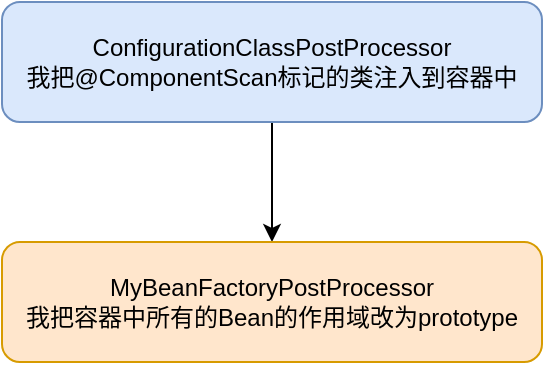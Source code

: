 <mxfile version="14.7.2" type="github">
  <diagram id="kmDaKt3fo3M-72-NDMOK" name="Page-1">
    <mxGraphModel dx="946" dy="536" grid="1" gridSize="10" guides="1" tooltips="1" connect="1" arrows="1" fold="1" page="1" pageScale="1" pageWidth="827" pageHeight="1169" math="0" shadow="0">
      <root>
        <mxCell id="0" />
        <mxCell id="1" parent="0" />
        <mxCell id="7TFhEfulHUHzjy1_c8ux-4" style="edgeStyle=orthogonalEdgeStyle;rounded=0;orthogonalLoop=1;jettySize=auto;html=1;exitX=0.5;exitY=1;exitDx=0;exitDy=0;entryX=0.5;entryY=0;entryDx=0;entryDy=0;" edge="1" parent="1" source="7TFhEfulHUHzjy1_c8ux-1" target="7TFhEfulHUHzjy1_c8ux-3">
          <mxGeometry relative="1" as="geometry" />
        </mxCell>
        <mxCell id="7TFhEfulHUHzjy1_c8ux-1" value="ConfigurationClassPostProcessor&lt;br&gt;我把@ComponentScan标记的类注入到容器中" style="rounded=1;whiteSpace=wrap;html=1;fillColor=#dae8fc;strokeColor=#6c8ebf;" vertex="1" parent="1">
          <mxGeometry x="260" y="120" width="270" height="60" as="geometry" />
        </mxCell>
        <mxCell id="7TFhEfulHUHzjy1_c8ux-3" value="MyBeanFactoryPostProcessor&lt;br&gt;我把容器中所有的Bean的作用域改为prototype" style="rounded=1;whiteSpace=wrap;html=1;fillColor=#ffe6cc;strokeColor=#d79b00;" vertex="1" parent="1">
          <mxGeometry x="260" y="240" width="270" height="60" as="geometry" />
        </mxCell>
      </root>
    </mxGraphModel>
  </diagram>
</mxfile>
